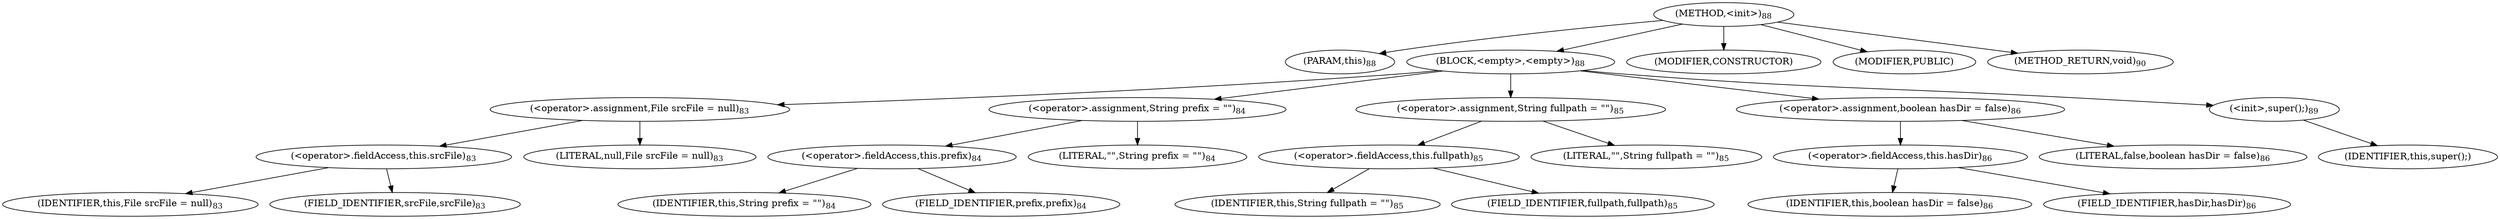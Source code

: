 digraph "&lt;init&gt;" {  
"43" [label = <(METHOD,&lt;init&gt;)<SUB>88</SUB>> ]
"4" [label = <(PARAM,this)<SUB>88</SUB>> ]
"44" [label = <(BLOCK,&lt;empty&gt;,&lt;empty&gt;)<SUB>88</SUB>> ]
"45" [label = <(&lt;operator&gt;.assignment,File srcFile = null)<SUB>83</SUB>> ]
"46" [label = <(&lt;operator&gt;.fieldAccess,this.srcFile)<SUB>83</SUB>> ]
"47" [label = <(IDENTIFIER,this,File srcFile = null)<SUB>83</SUB>> ]
"48" [label = <(FIELD_IDENTIFIER,srcFile,srcFile)<SUB>83</SUB>> ]
"49" [label = <(LITERAL,null,File srcFile = null)<SUB>83</SUB>> ]
"50" [label = <(&lt;operator&gt;.assignment,String prefix = &quot;&quot;)<SUB>84</SUB>> ]
"51" [label = <(&lt;operator&gt;.fieldAccess,this.prefix)<SUB>84</SUB>> ]
"52" [label = <(IDENTIFIER,this,String prefix = &quot;&quot;)<SUB>84</SUB>> ]
"53" [label = <(FIELD_IDENTIFIER,prefix,prefix)<SUB>84</SUB>> ]
"54" [label = <(LITERAL,&quot;&quot;,String prefix = &quot;&quot;)<SUB>84</SUB>> ]
"55" [label = <(&lt;operator&gt;.assignment,String fullpath = &quot;&quot;)<SUB>85</SUB>> ]
"56" [label = <(&lt;operator&gt;.fieldAccess,this.fullpath)<SUB>85</SUB>> ]
"57" [label = <(IDENTIFIER,this,String fullpath = &quot;&quot;)<SUB>85</SUB>> ]
"58" [label = <(FIELD_IDENTIFIER,fullpath,fullpath)<SUB>85</SUB>> ]
"59" [label = <(LITERAL,&quot;&quot;,String fullpath = &quot;&quot;)<SUB>85</SUB>> ]
"60" [label = <(&lt;operator&gt;.assignment,boolean hasDir = false)<SUB>86</SUB>> ]
"61" [label = <(&lt;operator&gt;.fieldAccess,this.hasDir)<SUB>86</SUB>> ]
"62" [label = <(IDENTIFIER,this,boolean hasDir = false)<SUB>86</SUB>> ]
"63" [label = <(FIELD_IDENTIFIER,hasDir,hasDir)<SUB>86</SUB>> ]
"64" [label = <(LITERAL,false,boolean hasDir = false)<SUB>86</SUB>> ]
"65" [label = <(&lt;init&gt;,super();)<SUB>89</SUB>> ]
"3" [label = <(IDENTIFIER,this,super();)> ]
"66" [label = <(MODIFIER,CONSTRUCTOR)> ]
"67" [label = <(MODIFIER,PUBLIC)> ]
"68" [label = <(METHOD_RETURN,void)<SUB>90</SUB>> ]
  "43" -> "4" 
  "43" -> "44" 
  "43" -> "66" 
  "43" -> "67" 
  "43" -> "68" 
  "44" -> "45" 
  "44" -> "50" 
  "44" -> "55" 
  "44" -> "60" 
  "44" -> "65" 
  "45" -> "46" 
  "45" -> "49" 
  "46" -> "47" 
  "46" -> "48" 
  "50" -> "51" 
  "50" -> "54" 
  "51" -> "52" 
  "51" -> "53" 
  "55" -> "56" 
  "55" -> "59" 
  "56" -> "57" 
  "56" -> "58" 
  "60" -> "61" 
  "60" -> "64" 
  "61" -> "62" 
  "61" -> "63" 
  "65" -> "3" 
}
